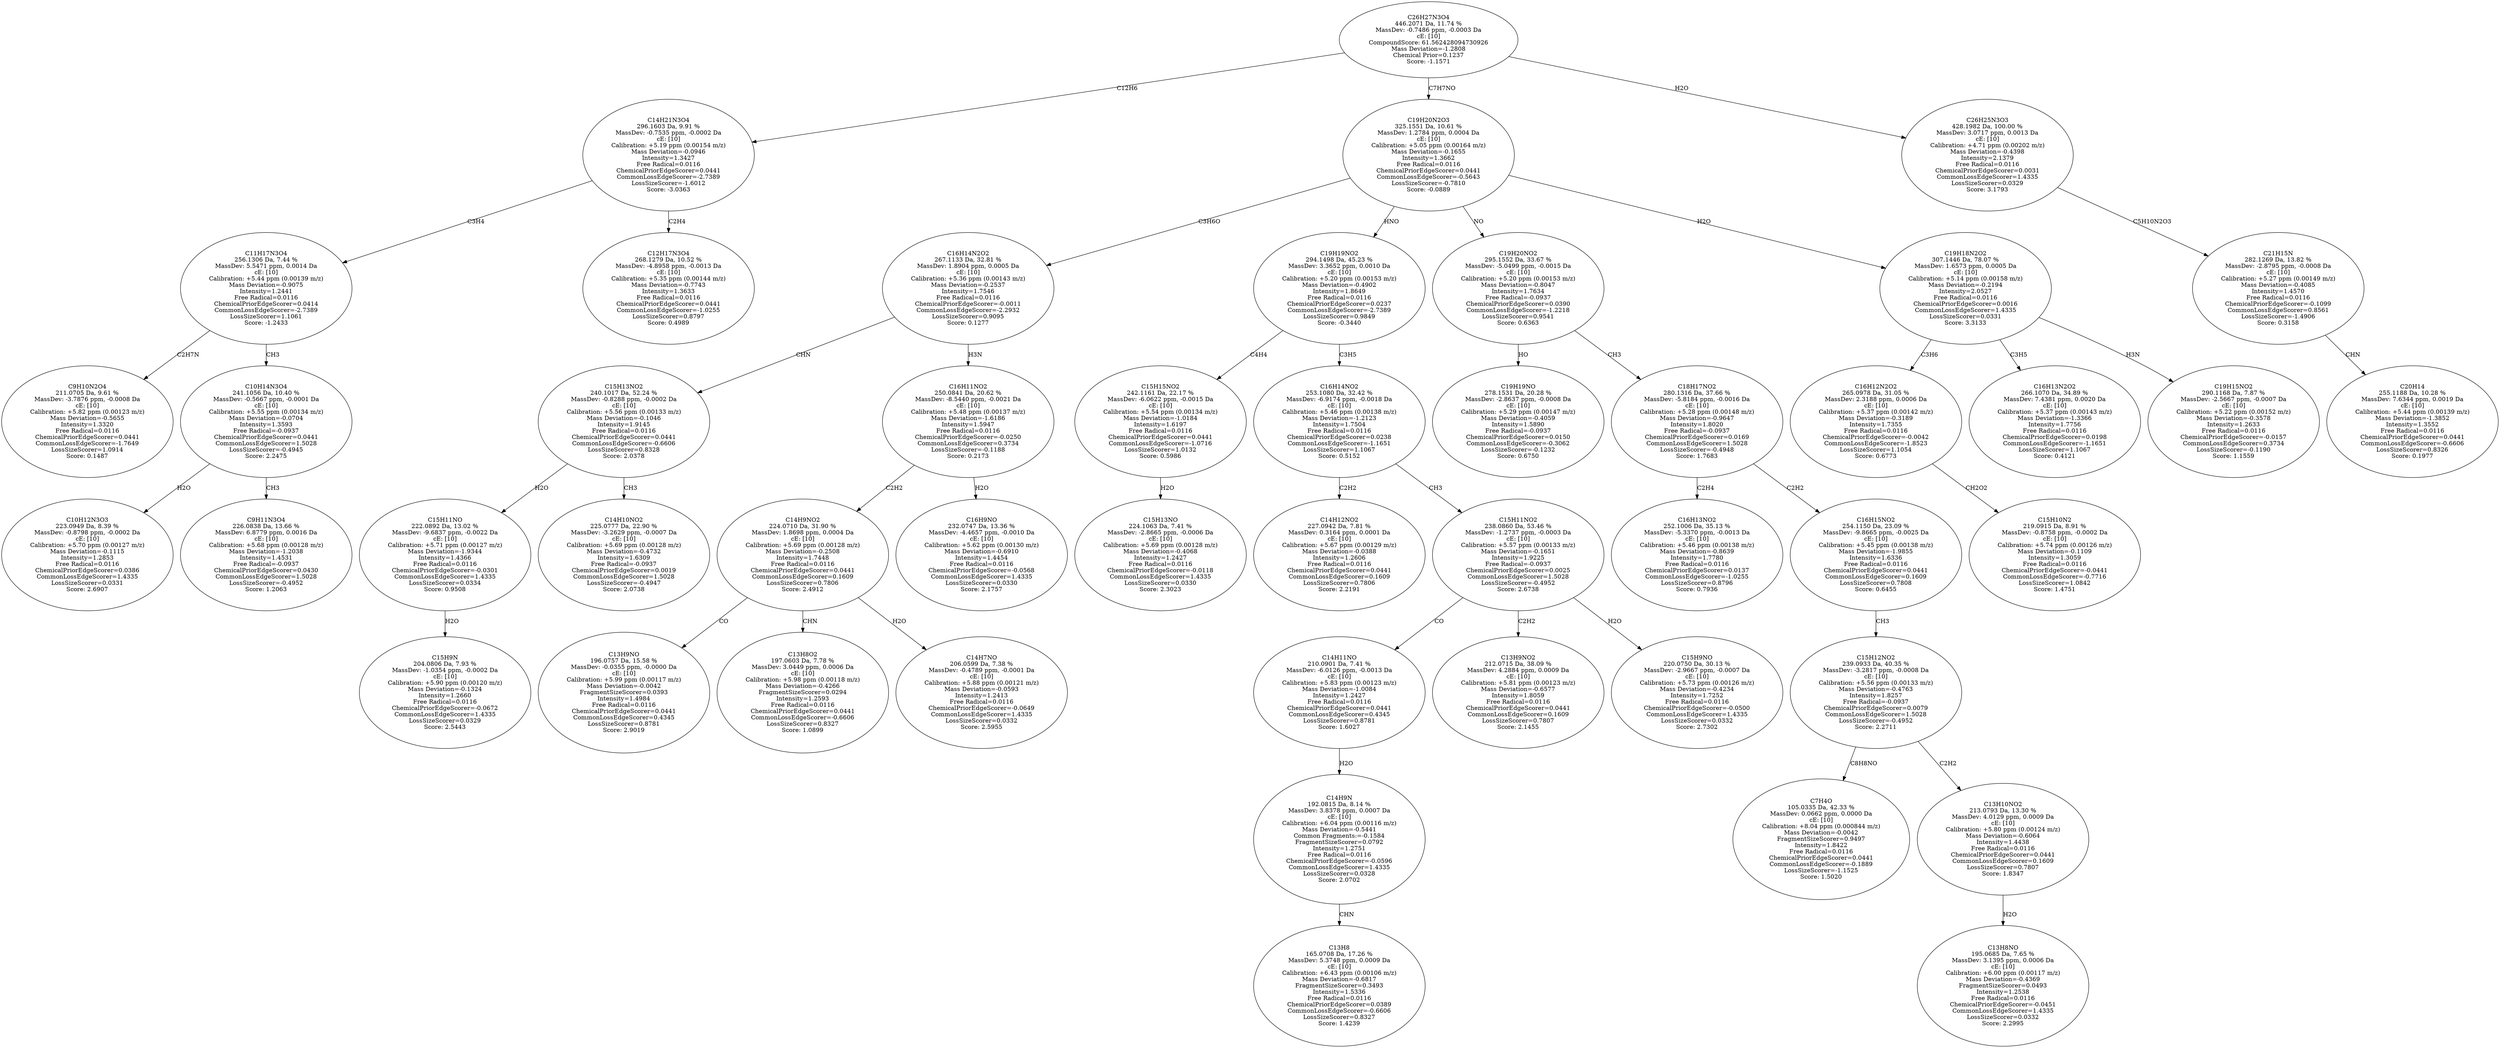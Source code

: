 strict digraph {
v1 [label="C9H10N2O4\n211.0705 Da, 9.61 %\nMassDev: -3.7876 ppm, -0.0008 Da\ncE: [10]\nCalibration: +5.82 ppm (0.00123 m/z)\nMass Deviation=-0.5655\nIntensity=1.3320\nFree Radical=0.0116\nChemicalPriorEdgeScorer=0.0441\nCommonLossEdgeScorer=-1.7649\nLossSizeScorer=1.0914\nScore: 0.1487"];
v2 [label="C10H12N3O3\n223.0949 Da, 8.39 %\nMassDev: -0.8798 ppm, -0.0002 Da\ncE: [10]\nCalibration: +5.70 ppm (0.00127 m/z)\nMass Deviation=-0.1115\nIntensity=1.2853\nFree Radical=0.0116\nChemicalPriorEdgeScorer=0.0386\nCommonLossEdgeScorer=1.4335\nLossSizeScorer=0.0331\nScore: 2.6907"];
v3 [label="C9H11N3O4\n226.0838 Da, 13.66 %\nMassDev: 6.8779 ppm, 0.0016 Da\ncE: [10]\nCalibration: +5.68 ppm (0.00128 m/z)\nMass Deviation=-1.2038\nIntensity=1.4531\nFree Radical=-0.0937\nChemicalPriorEdgeScorer=0.0430\nCommonLossEdgeScorer=1.5028\nLossSizeScorer=-0.4952\nScore: 1.2063"];
v4 [label="C10H14N3O4\n241.1056 Da, 10.40 %\nMassDev: -0.5667 ppm, -0.0001 Da\ncE: [10]\nCalibration: +5.55 ppm (0.00134 m/z)\nMass Deviation=-0.0704\nIntensity=1.3593\nFree Radical=-0.0937\nChemicalPriorEdgeScorer=0.0441\nCommonLossEdgeScorer=1.5028\nLossSizeScorer=-0.4945\nScore: 2.2475"];
v5 [label="C11H17N3O4\n256.1306 Da, 7.44 %\nMassDev: 5.5471 ppm, 0.0014 Da\ncE: [10]\nCalibration: +5.44 ppm (0.00139 m/z)\nMass Deviation=-0.9075\nIntensity=1.2441\nFree Radical=0.0116\nChemicalPriorEdgeScorer=0.0414\nCommonLossEdgeScorer=-2.7389\nLossSizeScorer=1.1061\nScore: -1.2433"];
v6 [label="C12H17N3O4\n268.1279 Da, 10.52 %\nMassDev: -4.8958 ppm, -0.0013 Da\ncE: [10]\nCalibration: +5.35 ppm (0.00144 m/z)\nMass Deviation=-0.7743\nIntensity=1.3633\nFree Radical=0.0116\nChemicalPriorEdgeScorer=0.0441\nCommonLossEdgeScorer=-1.0255\nLossSizeScorer=0.8797\nScore: 0.4989"];
v7 [label="C14H21N3O4\n296.1603 Da, 9.91 %\nMassDev: -0.7535 ppm, -0.0002 Da\ncE: [10]\nCalibration: +5.19 ppm (0.00154 m/z)\nMass Deviation=-0.0946\nIntensity=1.3427\nFree Radical=0.0116\nChemicalPriorEdgeScorer=0.0441\nCommonLossEdgeScorer=-2.7389\nLossSizeScorer=-1.6012\nScore: -3.0363"];
v8 [label="C15H9N\n204.0806 Da, 7.93 %\nMassDev: -1.0354 ppm, -0.0002 Da\ncE: [10]\nCalibration: +5.90 ppm (0.00120 m/z)\nMass Deviation=-0.1324\nIntensity=1.2660\nFree Radical=0.0116\nChemicalPriorEdgeScorer=-0.0672\nCommonLossEdgeScorer=1.4335\nLossSizeScorer=0.0329\nScore: 2.5443"];
v9 [label="C15H11NO\n222.0892 Da, 13.02 %\nMassDev: -9.6837 ppm, -0.0022 Da\ncE: [10]\nCalibration: +5.71 ppm (0.00127 m/z)\nMass Deviation=-1.9344\nIntensity=1.4366\nFree Radical=0.0116\nChemicalPriorEdgeScorer=-0.0301\nCommonLossEdgeScorer=1.4335\nLossSizeScorer=0.0334\nScore: 0.9508"];
v10 [label="C14H10NO2\n225.0777 Da, 22.90 %\nMassDev: -3.2629 ppm, -0.0007 Da\ncE: [10]\nCalibration: +5.69 ppm (0.00128 m/z)\nMass Deviation=-0.4732\nIntensity=1.6309\nFree Radical=-0.0937\nChemicalPriorEdgeScorer=0.0019\nCommonLossEdgeScorer=1.5028\nLossSizeScorer=-0.4947\nScore: 2.0738"];
v11 [label="C15H13NO2\n240.1017 Da, 52.24 %\nMassDev: -0.8288 ppm, -0.0002 Da\ncE: [10]\nCalibration: +5.56 ppm (0.00133 m/z)\nMass Deviation=-0.1046\nIntensity=1.9145\nFree Radical=0.0116\nChemicalPriorEdgeScorer=0.0441\nCommonLossEdgeScorer=-0.6606\nLossSizeScorer=0.8328\nScore: 2.0378"];
v12 [label="C13H9NO\n196.0757 Da, 15.58 %\nMassDev: -0.0355 ppm, -0.0000 Da\ncE: [10]\nCalibration: +5.99 ppm (0.00117 m/z)\nMass Deviation=-0.0042\nFragmentSizeScorer=0.0393\nIntensity=1.4984\nFree Radical=0.0116\nChemicalPriorEdgeScorer=0.0441\nCommonLossEdgeScorer=0.4345\nLossSizeScorer=0.8781\nScore: 2.9019"];
v13 [label="C13H8O2\n197.0603 Da, 7.78 %\nMassDev: 3.0449 ppm, 0.0006 Da\ncE: [10]\nCalibration: +5.98 ppm (0.00118 m/z)\nMass Deviation=-0.4266\nFragmentSizeScorer=0.0294\nIntensity=1.2593\nFree Radical=0.0116\nChemicalPriorEdgeScorer=0.0441\nCommonLossEdgeScorer=-0.6606\nLossSizeScorer=0.8327\nScore: 1.0899"];
v14 [label="C14H7NO\n206.0599 Da, 7.38 %\nMassDev: -0.4789 ppm, -0.0001 Da\ncE: [10]\nCalibration: +5.88 ppm (0.00121 m/z)\nMass Deviation=-0.0593\nIntensity=1.2413\nFree Radical=0.0116\nChemicalPriorEdgeScorer=-0.0649\nCommonLossEdgeScorer=1.4335\nLossSizeScorer=0.0332\nScore: 2.5955"];
v15 [label="C14H9NO2\n224.0710 Da, 31.90 %\nMassDev: 1.8698 ppm, 0.0004 Da\ncE: [10]\nCalibration: +5.69 ppm (0.00128 m/z)\nMass Deviation=-0.2508\nIntensity=1.7448\nFree Radical=0.0116\nChemicalPriorEdgeScorer=0.0441\nCommonLossEdgeScorer=0.1609\nLossSizeScorer=0.7806\nScore: 2.4912"];
v16 [label="C16H9NO\n232.0747 Da, 13.36 %\nMassDev: -4.4657 ppm, -0.0010 Da\ncE: [10]\nCalibration: +5.62 ppm (0.00130 m/z)\nMass Deviation=-0.6910\nIntensity=1.4454\nFree Radical=0.0116\nChemicalPriorEdgeScorer=-0.0568\nCommonLossEdgeScorer=1.4335\nLossSizeScorer=0.0330\nScore: 2.1757"];
v17 [label="C16H11NO2\n250.0841 Da, 20.62 %\nMassDev: -8.5440 ppm, -0.0021 Da\ncE: [10]\nCalibration: +5.48 ppm (0.00137 m/z)\nMass Deviation=-1.6186\nIntensity=1.5947\nFree Radical=0.0116\nChemicalPriorEdgeScorer=-0.0250\nCommonLossEdgeScorer=0.3734\nLossSizeScorer=-0.1188\nScore: 0.2173"];
v18 [label="C16H14N2O2\n267.1133 Da, 32.81 %\nMassDev: 1.8904 ppm, 0.0005 Da\ncE: [10]\nCalibration: +5.36 ppm (0.00143 m/z)\nMass Deviation=-0.2537\nIntensity=1.7546\nFree Radical=0.0116\nChemicalPriorEdgeScorer=-0.0011\nCommonLossEdgeScorer=-2.2932\nLossSizeScorer=0.9095\nScore: 0.1277"];
v19 [label="C15H13NO\n224.1063 Da, 7.41 %\nMassDev: -2.8665 ppm, -0.0006 Da\ncE: [10]\nCalibration: +5.69 ppm (0.00128 m/z)\nMass Deviation=-0.4068\nIntensity=1.2427\nFree Radical=0.0116\nChemicalPriorEdgeScorer=-0.0118\nCommonLossEdgeScorer=1.4335\nLossSizeScorer=0.0330\nScore: 2.3023"];
v20 [label="C15H15NO2\n242.1161 Da, 22.17 %\nMassDev: -6.0622 ppm, -0.0015 Da\ncE: [10]\nCalibration: +5.54 ppm (0.00134 m/z)\nMass Deviation=-1.0184\nIntensity=1.6197\nFree Radical=0.0116\nChemicalPriorEdgeScorer=0.0441\nCommonLossEdgeScorer=-1.0716\nLossSizeScorer=1.0132\nScore: 0.5986"];
v21 [label="C14H12NO2\n227.0942 Da, 7.81 %\nMassDev: 0.3164 ppm, 0.0001 Da\ncE: [10]\nCalibration: +5.67 ppm (0.00129 m/z)\nMass Deviation=-0.0388\nIntensity=1.2606\nFree Radical=0.0116\nChemicalPriorEdgeScorer=0.0441\nCommonLossEdgeScorer=0.1609\nLossSizeScorer=0.7806\nScore: 2.2191"];
v22 [label="C13H8\n165.0708 Da, 17.26 %\nMassDev: 5.3748 ppm, 0.0009 Da\ncE: [10]\nCalibration: +6.43 ppm (0.00106 m/z)\nMass Deviation=-0.6817\nFragmentSizeScorer=0.3493\nIntensity=1.5336\nFree Radical=0.0116\nChemicalPriorEdgeScorer=0.0389\nCommonLossEdgeScorer=-0.6606\nLossSizeScorer=0.8327\nScore: 1.4239"];
v23 [label="C14H9N\n192.0815 Da, 8.14 %\nMassDev: 3.8378 ppm, 0.0007 Da\ncE: [10]\nCalibration: +6.04 ppm (0.00116 m/z)\nMass Deviation=-0.5441\nCommon Fragments:=-0.1584\nFragmentSizeScorer=0.0792\nIntensity=1.2751\nFree Radical=0.0116\nChemicalPriorEdgeScorer=-0.0596\nCommonLossEdgeScorer=1.4335\nLossSizeScorer=0.0328\nScore: 2.0702"];
v24 [label="C14H11NO\n210.0901 Da, 7.41 %\nMassDev: -6.0126 ppm, -0.0013 Da\ncE: [10]\nCalibration: +5.83 ppm (0.00123 m/z)\nMass Deviation=-1.0084\nIntensity=1.2427\nFree Radical=0.0116\nChemicalPriorEdgeScorer=0.0441\nCommonLossEdgeScorer=0.4345\nLossSizeScorer=0.8781\nScore: 1.6027"];
v25 [label="C13H9NO2\n212.0715 Da, 38.09 %\nMassDev: 4.2884 ppm, 0.0009 Da\ncE: [10]\nCalibration: +5.81 ppm (0.00123 m/z)\nMass Deviation=-0.6577\nIntensity=1.8059\nFree Radical=0.0116\nChemicalPriorEdgeScorer=0.0441\nCommonLossEdgeScorer=0.1609\nLossSizeScorer=0.7807\nScore: 2.1455"];
v26 [label="C15H9NO\n220.0750 Da, 30.13 %\nMassDev: -2.9667 ppm, -0.0007 Da\ncE: [10]\nCalibration: +5.73 ppm (0.00126 m/z)\nMass Deviation=-0.4234\nIntensity=1.7252\nFree Radical=0.0116\nChemicalPriorEdgeScorer=-0.0500\nCommonLossEdgeScorer=1.4335\nLossSizeScorer=0.0332\nScore: 2.7302"];
v27 [label="C15H11NO2\n238.0860 Da, 53.46 %\nMassDev: -1.2737 ppm, -0.0003 Da\ncE: [10]\nCalibration: +5.57 ppm (0.00133 m/z)\nMass Deviation=-0.1651\nIntensity=1.9225\nFree Radical=-0.0937\nChemicalPriorEdgeScorer=0.0025\nCommonLossEdgeScorer=1.5028\nLossSizeScorer=-0.4952\nScore: 2.6738"];
v28 [label="C16H14NO2\n253.1080 Da, 32.42 %\nMassDev: -6.9174 ppm, -0.0018 Da\ncE: [10]\nCalibration: +5.46 ppm (0.00138 m/z)\nMass Deviation=-1.2123\nIntensity=1.7504\nFree Radical=0.0116\nChemicalPriorEdgeScorer=0.0238\nCommonLossEdgeScorer=-1.1651\nLossSizeScorer=1.1067\nScore: 0.5152"];
v29 [label="C19H19NO2\n294.1498 Da, 45.23 %\nMassDev: 3.3652 ppm, 0.0010 Da\ncE: [10]\nCalibration: +5.20 ppm (0.00153 m/z)\nMass Deviation=-0.4902\nIntensity=1.8649\nFree Radical=0.0116\nChemicalPriorEdgeScorer=0.0237\nCommonLossEdgeScorer=-2.7389\nLossSizeScorer=0.9849\nScore: -0.3440"];
v30 [label="C19H19NO\n278.1531 Da, 20.28 %\nMassDev: -2.8637 ppm, -0.0008 Da\ncE: [10]\nCalibration: +5.29 ppm (0.00147 m/z)\nMass Deviation=-0.4059\nIntensity=1.5890\nFree Radical=-0.0937\nChemicalPriorEdgeScorer=0.0150\nCommonLossEdgeScorer=-0.3062\nLossSizeScorer=-0.1232\nScore: 0.6750"];
v31 [label="C16H13NO2\n252.1006 Da, 35.13 %\nMassDev: -5.3370 ppm, -0.0013 Da\ncE: [10]\nCalibration: +5.46 ppm (0.00138 m/z)\nMass Deviation=-0.8639\nIntensity=1.7780\nFree Radical=0.0116\nChemicalPriorEdgeScorer=0.0137\nCommonLossEdgeScorer=-1.0255\nLossSizeScorer=0.8796\nScore: 0.7936"];
v32 [label="C7H4O\n105.0335 Da, 42.33 %\nMassDev: 0.0662 ppm, 0.0000 Da\ncE: [10]\nCalibration: +8.04 ppm (0.000844 m/z)\nMass Deviation=-0.0042\nFragmentSizeScorer=0.9497\nIntensity=1.8422\nFree Radical=0.0116\nChemicalPriorEdgeScorer=0.0441\nCommonLossEdgeScorer=-0.1889\nLossSizeScorer=-1.1525\nScore: 1.5020"];
v33 [label="C13H8NO\n195.0685 Da, 7.65 %\nMassDev: 3.1395 ppm, 0.0006 Da\ncE: [10]\nCalibration: +6.00 ppm (0.00117 m/z)\nMass Deviation=-0.4369\nFragmentSizeScorer=0.0493\nIntensity=1.2538\nFree Radical=0.0116\nChemicalPriorEdgeScorer=-0.0451\nCommonLossEdgeScorer=1.4335\nLossSizeScorer=0.0332\nScore: 2.2995"];
v34 [label="C13H10NO2\n213.0793 Da, 13.30 %\nMassDev: 4.0129 ppm, 0.0009 Da\ncE: [10]\nCalibration: +5.80 ppm (0.00124 m/z)\nMass Deviation=-0.6064\nIntensity=1.4438\nFree Radical=0.0116\nChemicalPriorEdgeScorer=0.0441\nCommonLossEdgeScorer=0.1609\nLossSizeScorer=0.7807\nScore: 1.8347"];
v35 [label="C15H12NO2\n239.0933 Da, 40.35 %\nMassDev: -3.2817 ppm, -0.0008 Da\ncE: [10]\nCalibration: +5.56 ppm (0.00133 m/z)\nMass Deviation=-0.4763\nIntensity=1.8257\nFree Radical=-0.0937\nChemicalPriorEdgeScorer=0.0079\nCommonLossEdgeScorer=1.5028\nLossSizeScorer=-0.4952\nScore: 2.2711"];
v36 [label="C16H15NO2\n254.1150 Da, 23.09 %\nMassDev: -9.8665 ppm, -0.0025 Da\ncE: [10]\nCalibration: +5.45 ppm (0.00138 m/z)\nMass Deviation=-1.9855\nIntensity=1.6336\nFree Radical=0.0116\nChemicalPriorEdgeScorer=0.0441\nCommonLossEdgeScorer=0.1609\nLossSizeScorer=0.7808\nScore: 0.6455"];
v37 [label="C18H17NO2\n280.1316 Da, 37.66 %\nMassDev: -5.8184 ppm, -0.0016 Da\ncE: [10]\nCalibration: +5.28 ppm (0.00148 m/z)\nMass Deviation=-0.9647\nIntensity=1.8020\nFree Radical=-0.0937\nChemicalPriorEdgeScorer=0.0169\nCommonLossEdgeScorer=1.5028\nLossSizeScorer=-0.4948\nScore: 1.7683"];
v38 [label="C19H20NO2\n295.1552 Da, 33.67 %\nMassDev: -5.0499 ppm, -0.0015 Da\ncE: [10]\nCalibration: +5.20 ppm (0.00153 m/z)\nMass Deviation=-0.8047\nIntensity=1.7634\nFree Radical=-0.0937\nChemicalPriorEdgeScorer=0.0390\nCommonLossEdgeScorer=-1.2218\nLossSizeScorer=0.9541\nScore: 0.6363"];
v39 [label="C15H10N2\n219.0915 Da, 8.91 %\nMassDev: -0.8758 ppm, -0.0002 Da\ncE: [10]\nCalibration: +5.74 ppm (0.00126 m/z)\nMass Deviation=-0.1109\nIntensity=1.3059\nFree Radical=0.0116\nChemicalPriorEdgeScorer=-0.0441\nCommonLossEdgeScorer=-0.7716\nLossSizeScorer=1.0842\nScore: 1.4751"];
v40 [label="C16H12N2O2\n265.0978 Da, 31.05 %\nMassDev: 2.3188 ppm, 0.0006 Da\ncE: [10]\nCalibration: +5.37 ppm (0.00142 m/z)\nMass Deviation=-0.3189\nIntensity=1.7355\nFree Radical=0.0116\nChemicalPriorEdgeScorer=-0.0042\nCommonLossEdgeScorer=-1.8523\nLossSizeScorer=1.1054\nScore: 0.6773"];
v41 [label="C16H13N2O2\n266.1070 Da, 34.89 %\nMassDev: 7.4381 ppm, 0.0020 Da\ncE: [10]\nCalibration: +5.37 ppm (0.00143 m/z)\nMass Deviation=-1.3366\nIntensity=1.7756\nFree Radical=0.0116\nChemicalPriorEdgeScorer=0.0198\nCommonLossEdgeScorer=-1.1651\nLossSizeScorer=1.1067\nScore: 0.4121"];
v42 [label="C19H15NO2\n290.1168 Da, 7.87 %\nMassDev: -2.5667 ppm, -0.0007 Da\ncE: [10]\nCalibration: +5.22 ppm (0.00152 m/z)\nMass Deviation=-0.3578\nIntensity=1.2633\nFree Radical=0.0116\nChemicalPriorEdgeScorer=-0.0157\nCommonLossEdgeScorer=0.3734\nLossSizeScorer=-0.1190\nScore: 1.1559"];
v43 [label="C19H18N2O2\n307.1446 Da, 78.07 %\nMassDev: 1.6573 ppm, 0.0005 Da\ncE: [10]\nCalibration: +5.14 ppm (0.00158 m/z)\nMass Deviation=-0.2194\nIntensity=2.0527\nFree Radical=0.0116\nChemicalPriorEdgeScorer=0.0016\nCommonLossEdgeScorer=1.4335\nLossSizeScorer=0.0331\nScore: 3.3133"];
v44 [label="C19H20N2O3\n325.1551 Da, 10.61 %\nMassDev: 1.2784 ppm, 0.0004 Da\ncE: [10]\nCalibration: +5.05 ppm (0.00164 m/z)\nMass Deviation=-0.1655\nIntensity=1.3662\nFree Radical=0.0116\nChemicalPriorEdgeScorer=0.0441\nCommonLossEdgeScorer=-0.5643\nLossSizeScorer=-0.7810\nScore: -0.0889"];
v45 [label="C20H14\n255.1188 Da, 10.28 %\nMassDev: 7.6344 ppm, 0.0019 Da\ncE: [10]\nCalibration: +5.44 ppm (0.00139 m/z)\nMass Deviation=-1.3852\nIntensity=1.3552\nFree Radical=0.0116\nChemicalPriorEdgeScorer=0.0441\nCommonLossEdgeScorer=-0.6606\nLossSizeScorer=0.8326\nScore: 0.1977"];
v46 [label="C21H15N\n282.1269 Da, 13.82 %\nMassDev: -2.8795 ppm, -0.0008 Da\ncE: [10]\nCalibration: +5.27 ppm (0.00149 m/z)\nMass Deviation=-0.4085\nIntensity=1.4570\nFree Radical=0.0116\nChemicalPriorEdgeScorer=-0.1099\nCommonLossEdgeScorer=0.8561\nLossSizeScorer=-1.4906\nScore: 0.3158"];
v47 [label="C26H25N3O3\n428.1982 Da, 100.00 %\nMassDev: 3.0717 ppm, 0.0013 Da\ncE: [10]\nCalibration: +4.71 ppm (0.00202 m/z)\nMass Deviation=-0.4398\nIntensity=2.1379\nFree Radical=0.0116\nChemicalPriorEdgeScorer=0.0031\nCommonLossEdgeScorer=1.4335\nLossSizeScorer=0.0329\nScore: 3.1793"];
v48 [label="C26H27N3O4\n446.2071 Da, 11.74 %\nMassDev: -0.7486 ppm, -0.0003 Da\ncE: [10]\nCompoundScore: 61.562428094730926\nMass Deviation=-1.2808\nChemical Prior=0.1237\nScore: -1.1571"];
v5 -> v1 [label="C2H7N"];
v4 -> v2 [label="H2O"];
v4 -> v3 [label="CH3"];
v5 -> v4 [label="CH3"];
v7 -> v5 [label="C3H4"];
v7 -> v6 [label="C2H4"];
v48 -> v7 [label="C12H6"];
v9 -> v8 [label="H2O"];
v11 -> v9 [label="H2O"];
v11 -> v10 [label="CH3"];
v18 -> v11 [label="CHN"];
v15 -> v12 [label="CO"];
v15 -> v13 [label="CHN"];
v15 -> v14 [label="H2O"];
v17 -> v15 [label="C2H2"];
v17 -> v16 [label="H2O"];
v18 -> v17 [label="H3N"];
v44 -> v18 [label="C3H6O"];
v20 -> v19 [label="H2O"];
v29 -> v20 [label="C4H4"];
v28 -> v21 [label="C2H2"];
v23 -> v22 [label="CHN"];
v24 -> v23 [label="H2O"];
v27 -> v24 [label="CO"];
v27 -> v25 [label="C2H2"];
v27 -> v26 [label="H2O"];
v28 -> v27 [label="CH3"];
v29 -> v28 [label="C3H5"];
v44 -> v29 [label="HNO"];
v38 -> v30 [label="HO"];
v37 -> v31 [label="C2H4"];
v35 -> v32 [label="C8H8NO"];
v34 -> v33 [label="H2O"];
v35 -> v34 [label="C2H2"];
v36 -> v35 [label="CH3"];
v37 -> v36 [label="C2H2"];
v38 -> v37 [label="CH3"];
v44 -> v38 [label="NO"];
v40 -> v39 [label="CH2O2"];
v43 -> v40 [label="C3H6"];
v43 -> v41 [label="C3H5"];
v43 -> v42 [label="H3N"];
v44 -> v43 [label="H2O"];
v48 -> v44 [label="C7H7NO"];
v46 -> v45 [label="CHN"];
v47 -> v46 [label="C5H10N2O3"];
v48 -> v47 [label="H2O"];
}